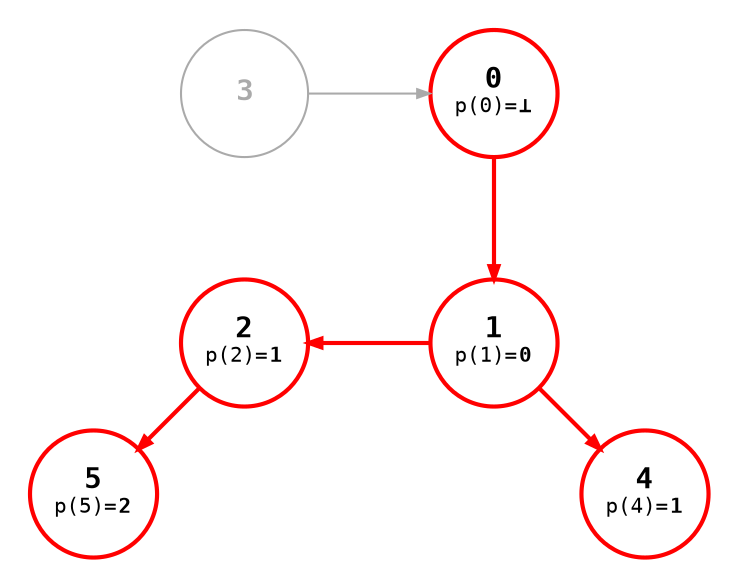 digraph {
    node [shape=circle, fontname="monospace", fixedsize=true, width="0.85"];
    edge [arrowsize=0.6, fontname="monospace", fontsize=9];
    layout=circo;
    scale=1.0;
    normalize=true;
    pad=0.2;
    splines=line

    3 [color="#aaaaaa", fontcolor="#aaaaaa"];
    0, 1, 2, 4, 5 [style=bold, color=red];

    0 [
        label=<
            <table border="0" cellpadding="0" cellspacing="0">
                <tr>
                    <td><b>0</b></td>
                </tr>
                <tr>
                    <td><font point-size="10">p(0)=<b>⊥</b></font></td>
                </tr>
            </table>
        >,
        color=red,
        style=bold
    ];

    1 [
        label=<
            <table border="0" cellpadding="0" cellspacing="0">
                <tr>
                    <td><b>1</b></td>
                </tr>
                <tr>
                    <td><font point-size="10">p(1)=<b>0</b></font></td>
                </tr>
            </table>
        >,
        color=red,
        style=bold
    ];

    2 [
        label=<
            <table border="0" cellpadding="0" cellspacing="0">
                <tr>
                    <td><b>2</b></td>
                </tr>
                <tr>
                    <td><font point-size="10">p(2)=<b>1</b></font></td>
                </tr>
            </table>
        >,
    ];

    3 [
        label=<
            <table border="0" cellpadding="0" cellspacing="0">
                <tr>
                    <td><b>3</b></td>
                </tr>
            </table>
        >,
    ];

    4 [
        label=<
            <table border="0" cellpadding="0" cellspacing="0">
                <tr>
                    <td><b>4</b></td>
                </tr>
                <tr>
                    <td><font point-size="10">p(4)=<b>1</b></font></td>
                </tr>
            </table>
        >,
    ];

    5 [
        label=<
            <table border="0" cellpadding="0" cellspacing="0">
                <tr>
                    <td><b>5</b></td>
                </tr>
                <tr>
                    <td><font point-size="10">p(5)=<b>2</b></font></td>
                </tr>
            </table>
        >,
    ];


    0 -> 1 [
        style=bold;
        color=red;
    ];

    3 -> 0 [color="#aaaaaa"];

    1 -> 2 [
        style=bold;
        color=red;
    ];

    2 -> 3 [style=invis];

    1 -> 4 [
        style=bold;
        color=red;
    ];

    2 -> 5 [
        style=bold;
        color=red;
    ];
}